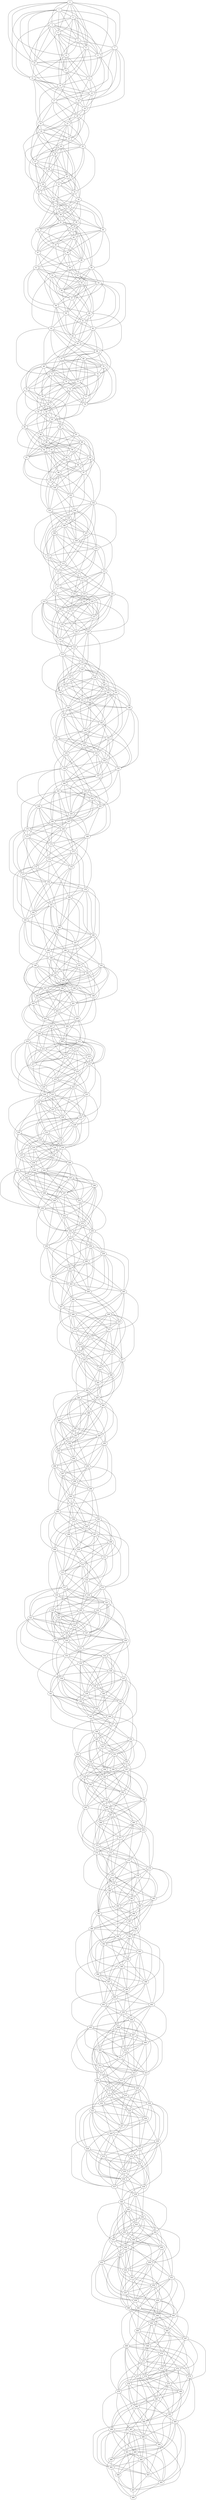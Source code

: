 graph G {
  "0";
  "1";
  "2";
  "3";
  "4";
  "5";
  "6";
  "7";
  "8";
  "9";
  "10";
  "11";
  "12";
  "13";
  "14";
  "15";
  "16";
  "17";
  "18";
  "19";
  "20";
  "21";
  "22";
  "23";
  "24";
  "25";
  "26";
  "27";
  "28";
  "29";
  "30";
  "31";
  "32";
  "33";
  "34";
  "35";
  "36";
  "37";
  "38";
  "39";
  "40";
  "41";
  "42";
  "43";
  "44";
  "45";
  "46";
  "47";
  "48";
  "49";
  "50";
  "51";
  "52";
  "53";
  "54";
  "55";
  "56";
  "57";
  "58";
  "59";
  "60";
  "61";
  "62";
  "63";
  "64";
  "65";
  "66";
  "67";
  "68";
  "69";
  "70";
  "71";
  "72";
  "73";
  "74";
  "75";
  "76";
  "77";
  "78";
  "79";
  "80";
  "81";
  "82";
  "83";
  "84";
  "85";
  "86";
  "87";
  "88";
  "89";
  "90";
  "91";
  "92";
  "93";
  "94";
  "95";
  "96";
  "97";
  "98";
  "99";
  "100";
  "101";
  "102";
  "103";
  "104";
  "105";
  "106";
  "107";
  "108";
  "109";
  "110";
  "111";
  "112";
  "113";
  "114";
  "115";
  "116";
  "117";
  "118";
  "119";
  "120";
  "121";
  "122";
  "123";
  "124";
  "125";
  "126";
  "127";
  "128";
  "129";
  "130";
  "131";
  "132";
  "133";
  "134";
  "135";
  "136";
  "137";
  "138";
  "139";
  "140";
  "141";
  "142";
  "143";
  "144";
  "145";
  "146";
  "147";
  "148";
  "149";
  "150";
  "151";
  "152";
  "153";
  "154";
  "155";
  "156";
  "157";
  "158";
  "159";
  "160";
  "161";
  "162";
  "163";
  "164";
  "165";
  "166";
  "167";
  "168";
  "169";
  "170";
  "171";
  "172";
  "173";
  "174";
  "175";
  "176";
  "177";
  "178";
  "179";
  "180";
  "181";
  "182";
  "183";
  "184";
  "185";
  "186";
  "187";
  "188";
  "189";
  "190";
  "191";
  "192";
  "193";
  "194";
  "195";
  "196";
  "197";
  "198";
  "199";
  "200";
  "201";
  "202";
  "203";
  "204";
  "205";
  "206";
  "207";
  "208";
  "209";
  "210";
  "211";
  "212";
  "213";
  "214";
  "215";
  "216";
  "217";
  "218";
  "219";
  "220";
  "221";
  "222";
  "223";
  "224";
  "225";
  "226";
  "227";
  "228";
  "229";
  "230";
  "231";
  "232";
  "233";
  "234";
  "235";
  "236";
  "237";
  "238";
  "239";
  "240";
  "241";
  "242";
  "243";
  "244";
  "245";
  "246";
  "247";
  "248";
  "249";
  "250";
  "251";
  "252";
  "253";
  "254";
  "255";
  "256";
  "257";
  "258";
  "259";
  "260";
  "261";
  "262";
  "263";
  "264";
  "265";
  "266";
  "267";
  "268";
  "269";
  "270";
  "271";
  "272";
  "273";
  "274";
  "275";
  "276";
  "277";
  "278";
  "279";
  "280";
  "281";
  "282";
  "283";
  "284";
  "285";
  "286";
  "287";
  "288";
  "289";
  "290";
  "291";
  "292";
  "293";
  "294";
  "295";
  "296";
  "297";
  "298";
  "299";
  "300";
  "301";
  "302";
  "303";
  "304";
  "305";
  "306";
  "307";
  "308";
  "309";
  "310";
  "311";
  "312";
  "313";
  "314";
  "315";
  "316";
  "317";
  "318";
  "319";
  "320";
  "321";
  "322";
  "323";
  "324";
  "325";
  "326";
  "327";
  "328";
  "329";
  "330";
  "331";
  "332";
  "333";
  "334";
  "335";
  "336";
  "337";
  "338";
  "339";
  "340";
  "341";
  "342";
  "343";
  "344";
  "345";
  "346";
  "347";
  "348";
  "349";
  "350";
  "351";
  "352";
  "353";
  "354";
  "355";
  "356";
  "357";
  "358";
  "359";
  "360";
  "361";
  "362";
  "363";
  "364";
  "365";
  "366";
  "367";
  "368";
  "369";
  "370";
  "371";
  "372";
  "373";
  "374";
  "375";
  "376";
  "377";
  "378";
  "379";
  "380";
  "381";
  "382";
  "383";
  "384";
  "385";
  "386";
  "387";
  "388";
  "389";
  "390";
  "391";
  "392";
  "393";
  "394";
  "395";
  "396";
  "397";
  "398";
  "399";
  "400";
  "401";
  "402";
  "403";
  "404";
  "405";
  "406";
  "407";
  "408";
  "409";
  "410";
  "411";
  "412";
  "413";
  "414";
  "415";
  "416";
  "417";
  "418";
  "419";
  "420";
  "421";
  "422";
  "423";
  "424";
  "425";
  "426";
  "427";
  "428";
  "429";
  "430";
  "431";
  "432";
  "433";
  "434";
  "435";
  "436";
  "437";
  "438";
  "439";
  "440";
  "441";
  "442";
  "443";
  "444";
  "445";
  "446";
  "447";
  "448";
  "449";
  "450";
  "451";
  "452";
  "453";
  "454";
  "455";
  "456";
  "457";
  "458";
  "459";
  "460";
  "461";
  "462";
  "463";
  "464";
  "465";
  "466";
  "467";
  "468";
  "469";
  "470";
  "471";
  "472";
  "473";
  "474";
  "475";
  "476";
  "477";
  "478";
  "479";
  "480";
  "481";
  "482";
  "483";
  "484";
  "485";
  "486";
  "487";
  "488";
  "489";
  "490";
  "491";
  "492";
  "493";
  "494";
  "495";
  "496";
  "497";
  "498";
  "499";
    "226" -- "232";
    "266" -- "268";
    "258" -- "264";
    "269" -- "273";
    "0" -- "5";
    "259" -- "265";
    "41" -- "42";
    "33" -- "38";
    "44" -- "47";
    "324" -- "330";
    "303" -- "307";
    "22" -- "28";
    "106" -- "107";
    "354" -- "358";
    "325" -- "331";
    "317" -- "327";
    "357" -- "363";
    "336" -- "340";
    "55" -- "61";
    "96" -- "99";
    "88" -- "95";
    "387" -- "391";
    "366" -- "368";
    "70" -- "77";
    "390" -- "396";
    "369" -- "373";
    "442" -- "443";
    "129" -- "132";
    "121" -- "128";
    "100" -- "105";
    "140" -- "141";
    "132" -- "137";
    "420" -- "424";
    "391" -- "397";
    "423" -- "429";
    "402" -- "406";
    "443" -- "444";
    "162" -- "165";
    "133" -- "138";
    "173" -- "174";
    "432" -- "434";
    "424" -- "430";
    "122" -- "128";
    "155" -- "162";
    "195" -- "198";
    "166" -- "171";
    "198" -- "203";
    "446" -- "454";
    "465" -- "467";
    "207" -- "208";
    "272" -- "274";
    "479" -- "487";
    "490" -- "496";
    "221" -- "228";
    "261" -- "264";
    "305" -- "307";
    "243" -- "246";
    "491" -- "497";
    "3" -- "5";
    "294" -- "297";
    "273" -- "274";
    "265" -- "270";
    "338" -- "340";
    "36" -- "38";
    "28" -- "34";
    "287" -- "294";
    "29" -- "35";
    "40" -- "44";
    "331" -- "336";
    "372" -- "374";
    "62" -- "68";
    "54" -- "64";
    "94" -- "100";
    "73" -- "77";
    "321" -- "328";
    "361" -- "364";
    "364" -- "369";
    "405" -- "407";
    "51" -- "58";
    "84" -- "92";
    "103" -- "105";
    "95" -- "101";
    "135" -- "137";
    "106" -- "110";
    "354" -- "361";
    "394" -- "397";
    "179" -- "180";
    "357" -- "366";
    "438" -- "440";
    "430" -- "436";
    "136" -- "138";
    "120" -- "130";
    "139" -- "143";
    "180" -- "181";
    "419" -- "426";
    "460" -- "464";
    "398" -- "403";
    "439" -- "441";
    "442" -- "446";
    "150" -- "158";
    "161" -- "167";
    "172" -- "176";
    "420" -- "427";
    "205" -- "210";
    "452" -- "459";
    "472" -- "474";
    "493" -- "497";
    "423" -- "432";
    "464" -- "470";
    "202" -- "204";
    "194" -- "200";
    "246" -- "247";
    "216" -- "224";
    "235" -- "237";
    "227" -- "233";
    "279" -- "280";
    "486" -- "493";
    "257" -- "261";
    "268" -- "270";
    "301" -- "304";
    "272" -- "277";
    "312" -- "313";
    "31" -- "34";
    "10" -- "11";
    "2" -- "7";
    "261" -- "267";
    "313" -- "314";
    "305" -- "310";
    "32" -- "35";
    "24" -- "31";
    "64" -- "67";
    "43" -- "44";
    "35" -- "40";
    "323" -- "327";
    "302" -- "304";
    "367" -- "370";
    "359" -- "366";
    "338" -- "343";
    "378" -- "379";
    "68" -- "73";
    "109" -- "111";
    "316" -- "324";
    "356" -- "360";
    "368" -- "371";
    "319" -- "329";
    "400" -- "403";
    "379" -- "380";
    "58" -- "65";
    "98" -- "101";
    "90" -- "97";
    "134" -- "140";
    "401" -- "404";
    "393" -- "400";
    "433" -- "436";
    "412" -- "413";
    "404" -- "409";
    "91" -- "98";
    "131" -- "134";
    "123" -- "130";
    "175" -- "177";
    "463" -- "464";
    "434" -- "437";
    "445" -- "446";
    "124" -- "131";
    "156" -- "163";
    "135" -- "140";
    "208" -- "210";
    "459" -- "466";
    "478" -- "479";
    "186" -- "191";
    "157" -- "164";
    "197" -- "200";
    "189" -- "196";
    "168" -- "173";
    "209" -- "211";
    "489" -- "494";
    "492" -- "499";
    "190" -- "197";
    "263" -- "267";
    "242" -- "244";
    "234" -- "240";
    "274" -- "276";
    "252" -- "257";
    "231" -- "234";
    "275" -- "277";
    "482" -- "490";
    "267" -- "273";
    "5" -- "7";
    "38" -- "41";
    "264" -- "267";
    "256" -- "263";
    "297" -- "301";
    "308" -- "310";
    "340" -- "342";
    "27" -- "31";
    "19" -- "27";
    "71" -- "74";
    "63" -- "70";
    "42" -- "47";
    "82" -- "83";
    "330" -- "334";
    "60" -- "64";
    "52" -- "60";
    "31" -- "37";
    "104" -- "107";
    "75" -- "80";
    "115" -- "116";
    "363" -- "367";
    "72" -- "74";
    "105" -- "108";
    "116" -- "117";
    "323" -- "330";
    "108" -- "113";
    "396" -- "400";
    "367" -- "373";
    "126" -- "130";
    "418" -- "424";
    "149" -- "150";
    "356" -- "363";
    "389" -- "397";
    "429" -- "433";
    "400" -- "406";
    "119" -- "127";
    "200" -- "201";
    "171" -- "174";
    "451" -- "457";
    "182" -- "183";
    "422" -- "430";
    "462" -- "466";
    "441" -- "443";
    "433" -- "439";
    "473" -- "475";
    "485" -- "486";
    "196" -- "203";
    "484" -- "490";
    "215" -- "216";
    "463" -- "467";
    "455" -- "463";
    "495" -- "499";
    "466" -- "472";
    "185" -- "193";
    "226" -- "231";
    "237" -- "240";
    "229" -- "236";
    "248" -- "249";
    "488" -- "496";
    "0" -- "4";
    "186" -- "194";
    "11" -- "13";
    "259" -- "264";
    "238" -- "241";
    "230" -- "237";
    "270" -- "273";
    "241" -- "246";
    "281" -- "282";
    "4" -- "10";
    "44" -- "46";
    "303" -- "306";
    "274" -- "279";
    "314" -- "315";
    "1" -- "4";
    "34" -- "38";
    "45" -- "47";
    "325" -- "330";
    "304" -- "307";
    "336" -- "339";
    "67" -- "71";
    "366" -- "367";
    "70" -- "76";
    "358" -- "363";
    "329" -- "336";
    "369" -- "372";
    "348" -- "349";
    "340" -- "345";
    "100" -- "104";
    "399" -- "400";
    "362" -- "369";
    "52" -- "63";
    "133" -- "137";
    "104" -- "110";
    "392" -- "397";
    "395" -- "402";
    "435" -- "438";
    "122" -- "127";
    "447" -- "449";
    "155" -- "161";
    "93" -- "100";
    "166" -- "170";
    "137" -- "143";
    "436" -- "439";
    "428" -- "435";
    "188" -- "194";
    "167" -- "171";
    "159" -- "167";
    "191" -- "199";
    "458" -- "463";
    "498" -- "499";
    "461" -- "468";
    "200" -- "204";
    "192" -- "200";
    "232" -- "236";
    "211" -- "213";
    "243" -- "245";
    "491" -- "496";
    "233" -- "237";
    "225" -- "233";
    "265" -- "269";
    "288" -- "289";
    "7" -- "10";
    "266" -- "270";
    "298" -- "302";
    "277" -- "279";
    "269" -- "275";
    "8" -- "11";
    "0" -- "7";
    "11" -- "16";
    "259" -- "267";
    "299" -- "303";
    "343" -- "346";
    "62" -- "67";
    "73" -- "76";
    "321" -- "327";
    "44" -- "49";
    "332" -- "336";
    "51" -- "57";
    "74" -- "77";
    "66" -- "73";
    "106" -- "109";
    "85" -- "86";
    "354" -- "360";
    "365" -- "369";
    "357" -- "365";
    "409" -- "412";
    "128" -- "133";
    "366" -- "370";
    "398" -- "402";
    "439" -- "440";
    "369" -- "375";
    "442" -- "445";
    "129" -- "134";
    "140" -- "143";
    "172" -- "175";
    "420" -- "426";
    "151" -- "152";
    "399" -- "403";
    "431" -- "435";
    "423" -- "431";
    "402" -- "408";
    "162" -- "167";
    "202" -- "203";
    "173" -- "176";
    "453" -- "459";
    "432" -- "436";
    "424" -- "432";
    "487" -- "488";
    "206" -- "209";
    "198" -- "205";
    "486" -- "492";
    "465" -- "469";
    "250" -- "252";
    "228" -- "233";
    "199" -- "206";
    "2" -- "6";
    "261" -- "266";
    "25" -- "26";
    "305" -- "309";
    "284" -- "286";
    "32" -- "34";
    "35" -- "39";
    "294" -- "299";
    "273" -- "276";
    "265" -- "272";
    "36" -- "40";
    "316" -- "323";
    "335" -- "336";
    "368" -- "370";
    "306" -- "309";
    "319" -- "328";
    "58" -- "64";
    "29" -- "37";
    "80" -- "82";
    "328" -- "333";
    "113" -- "116";
    "360" -- "365";
    "339" -- "342";
    "401" -- "403";
    "372" -- "376";
    "404" -- "408";
    "91" -- "97";
    "102" -- "106";
    "361" -- "366";
    "405" -- "409";
    "416" -- "418";
    "124" -- "130";
    "103" -- "107";
    "95" -- "103";
    "135" -- "139";
    "106" -- "112";
    "394" -- "399";
    "179" -- "182";
    "438" -- "442";
    "430" -- "438";
    "157" -- "163";
    "136" -- "140";
    "168" -- "172";
    "201" -- "206";
    "419" -- "428";
    "460" -- "466";
    "190" -- "196";
    "169" -- "173";
    "161" -- "169";
    "234" -- "239";
    "213" -- "216";
    "205" -- "212";
    "485" -- "495";
    "231" -- "233";
    "475" -- "481";
    "223" -- "229";
    "202" -- "206";
    "482" -- "489";
    "453" -- "462";
    "264" -- "266";
    "9" -- "13";
    "235" -- "239";
    "227" -- "235";
    "279" -- "282";
    "257" -- "263";
    "42" -- "46";
    "21" -- "23";
    "268" -- "272";
    "301" -- "306";
    "341" -- "342";
    "312" -- "315";
    "39" -- "40";
    "2" -- "9";
    "290" -- "296";
    "54" -- "56";
    "334" -- "339";
    "345" -- "348";
    "32" -- "37";
    "72" -- "73";
    "105" -- "107";
    "43" -- "46";
    "35" -- "42";
    "108" -- "112";
    "87" -- "89";
    "375" -- "376";
    "367" -- "372";
    "378" -- "381";
    "97" -- "102";
    "76" -- "79";
    "68" -- "75";
    "109" -- "113";
    "389" -- "396";
    "120" -- "122";
    "368" -- "373";
    "408" -- "409";
    "400" -- "405";
    "371" -- "378";
    "98" -- "103";
    "142" -- "146";
    "422" -- "429";
    "401" -- "406";
    "441" -- "442";
    "393" -- "402";
    "412" -- "415";
    "404" -- "411";
    "123" -- "132";
    "175" -- "179";
    "463" -- "466";
    "455" -- "462";
    "434" -- "439";
    "474" -- "475";
    "466" -- "471";
    "164" -- "169";
    "208" -- "212";
    "467" -- "472";
    "186" -- "193";
    "197" -- "202";
    "238" -- "240";
    "189" -- "198";
    "230" -- "236";
    "209" -- "213";
    "456" -- "462";
    "241" -- "245";
    "489" -- "496";
    "190" -- "199";
    "271" -- "273";
    "274" -- "278";
    "13" -- "14";
    "45" -- "46";
    "231" -- "236";
    "16" -- "19";
    "304" -- "306";
    "275" -- "279";
    "307" -- "311";
    "38" -- "43";
    "285" -- "292";
    "264" -- "269";
    "9" -- "16";
    "337" -- "339";
    "329" -- "335";
    "308" -- "312";
    "340" -- "344";
    "27" -- "33";
    "79" -- "80";
    "71" -- "76";
    "82" -- "85";
    "362" -- "368";
    "341" -- "345";
    "333" -- "341";
    "352" -- "354";
    "60" -- "66";
    "52" -- "62";
    "104" -- "109";
    "75" -- "82";
    "115" -- "118";
    "363" -- "369";
    "374" -- "378";
    "447" -- "448";
    "385" -- "387";
    "93" -- "99";
    "105" -- "110";
    "108" -- "115";
    "436" -- "438";
    "480" -- "481";
    "126" -- "132";
    "167" -- "170";
    "159" -- "166";
    "138" -- "143";
    "178" -- "179";
    "170" -- "175";
    "149" -- "152";
    "437" -- "439";
    "429" -- "435";
    "440" -- "444";
    "148" -- "156";
    "200" -- "203";
    "171" -- "176";
    "462" -- "468";
    "473" -- "477";
    "233" -- "236";
    "212" -- "213";
    "204" -- "209";
    "196" -- "205";
    "236" -- "241";
    "484" -- "492";
    "193" -- "199";
    "245" -- "246";
    "237" -- "242";
    "269" -- "274";
    "248" -- "251";
    "0" -- "6";
    "259" -- "266";
    "278" -- "279";
    "230" -- "239";
    "270" -- "275";
    "310" -- "311";
    "281" -- "284";
    "41" -- "43";
    "12" -- "16";
    "44" -- "48";
    "311" -- "312";
    "303" -- "308";
    "1" -- "6";
    "34" -- "40";
    "66" -- "72";
    "344" -- "345";
    "336" -- "341";
    "96" -- "100";
    "67" -- "73";
    "107" -- "109";
    "70" -- "78";
    "358" -- "365";
    "89" -- "91";
    "140" -- "142";
    "111" -- "115";
    "184" -- "185";
    "391" -- "398";
    "370" -- "375";
    "410" -- "411";
    "402" -- "407";
    "443" -- "445";
    "133" -- "139";
    "144" -- "148";
    "432" -- "435";
    "424" -- "431";
    "403" -- "408";
    "122" -- "129";
    "468" -- "474";
    "447" -- "451";
    "174" -- "176";
    "166" -- "172";
    "137" -- "145";
    "177" -- "181";
    "425" -- "432";
    "465" -- "468";
    "428" -- "437";
    "167" -- "173";
    "207" -- "209";
    "170" -- "178";
    "210" -- "214";
    "477" -- "478";
    "490" -- "497";
    "469" -- "474";
    "221" -- "229";
    "232" -- "238";
    "284" -- "285";
    "491" -- "498";
    "255" -- "258";
    "14" -- "15";
    "233" -- "239";
    "273" -- "275";
    "265" -- "271";
    "244" -- "248";
    "317" -- "318";
    "288" -- "291";
    "15" -- "16";
    "18" -- "21";
    "266" -- "272";
    "277" -- "281";
    "269" -- "277";
    "350" -- "351";
    "29" -- "36";
    "0" -- "9";
    "80" -- "81";
    "328" -- "332";
    "299" -- "305";
    "310" -- "314";
    "351" -- "352";
    "73" -- "78";
    "321" -- "329";
    "361" -- "365";
    "332" -- "338";
    "364" -- "370";
    "405" -- "408";
    "51" -- "59";
    "376" -- "381";
    "84" -- "93";
    "103" -- "106";
    "95" -- "102";
    "74" -- "79";
    "106" -- "111";
    "354" -- "362";
    "373" -- "375";
    "394" -- "398";
    "365" -- "371";
    "417" -- "418";
    "409" -- "414";
    "136" -- "139";
    "107" -- "112";
    "147" -- "148";
    "139" -- "144";
    "180" -- "182";
    "439" -- "442";
    "442" -- "447";
    "129" -- "136";
    "169" -- "172";
    "161" -- "168";
    "140" -- "145";
    "205" -- "211";
    "184" -- "188";
    "431" -- "437";
    "472" -- "475";
    "423" -- "433";
    "464" -- "471";
    "483" -- "484";
    "475" -- "480";
    "162" -- "169";
    "181" -- "182";
    "194" -- "201";
    "173" -- "178";
    "453" -- "461";
    "217" -- "221";
    "468" -- "477";
    "214" -- "215";
    "247" -- "249";
    "279" -- "281";
    "465" -- "471";
    "250" -- "254";
    "21" -- "22";
    "239" -- "244";
    "272" -- "278";
    "312" -- "314";
    "10" -- "12";
    "2" -- "8";
    "32" -- "36";
    "24" -- "32";
    "3" -- "9";
    "43" -- "45";
    "35" -- "41";
    "346" -- "348";
    "338" -- "344";
    "65" -- "69";
    "36" -- "42";
    "109" -- "112";
    "47" -- "51";
    "335" -- "338";
    "368" -- "372";
    "379" -- "381";
    "371" -- "377";
    "98" -- "102";
    "69" -- "75";
    "80" -- "84";
    "113" -- "118";
    "153" -- "154";
    "320" -- "331";
    "393" -- "401";
    "401" -- "405";
    "412" -- "414";
    "404" -- "410";
    "91" -- "99";
    "102" -- "108";
    "434" -- "438";
    "445" -- "447";
    "416" -- "420";
    "124" -- "132";
    "135" -- "141";
    "187" -- "188";
    "179" -- "184";
    "478" -- "480";
    "449" -- "453";
    "157" -- "165";
    "168" -- "174";
    "456" -- "461";
    "180" -- "185";
    "220" -- "221";
    "190" -- "198";
    "161" -- "171";
    "242" -- "245";
    "234" -- "241";
    "213" -- "218";
    "253" -- "254";
    "231" -- "235";
    "16" -- "18";
    "202" -- "208";
    "275" -- "278";
    "246" -- "251";
    "286" -- "287";
    "5" -- "8";
    "17" -- "19";
    "9" -- "15";
    "256" -- "264";
    "235" -- "241";
    "276" -- "279";
    "297" -- "302";
    "308" -- "311";
    "287" -- "288";
    "6" -- "9";
    "42" -- "48";
    "268" -- "274";
    "309" -- "312";
    "341" -- "344";
    "333" -- "340";
    "312" -- "317";
    "39" -- "42";
    "83" -- "85";
    "290" -- "298";
    "75" -- "81";
    "342" -- "345";
    "334" -- "341";
    "374" -- "377";
    "345" -- "350";
    "385" -- "386";
    "105" -- "109";
    "116" -- "118";
    "108" -- "114";
    "367" -- "374";
    "407" -- "410";
    "386" -- "387";
    "65" -- "72";
    "97" -- "104";
    "138" -- "142";
    "117" -- "119";
    "68" -- "77";
    "149" -- "151";
    "389" -- "398";
    "120" -- "124";
    "408" -- "411";
    "440" -- "443";
    "142" -- "148";
    "153" -- "157";
    "441" -- "444";
    "204" -- "208";
    "175" -- "181";
    "466" -- "473";
    "164" -- "171";
    "216" -- "218";
    "208" -- "214";
    "467" -- "474";
    "186" -- "195";
    "197" -- "204";
    "238" -- "242";
    "230" -- "238";
    "241" -- "247";
    "281" -- "283";
    "489" -- "498";
    "12" -- "15";
    "4" -- "11";
    "271" -- "275";
    "274" -- "280";
    "1" -- "5";
    "34" -- "39";
    "13" -- "16";
    "45" -- "48";
    "16" -- "21";
    "56" -- "57";
    "307" -- "313";
    "67" -- "72";
    "78" -- "81";
    "57" -- "58";
    "49" -- "54";
    "89" -- "90";
    "329" -- "337";
    "308" -- "314";
    "340" -- "346";
    "79" -- "82";
    "71" -- "78";
    "82" -- "87";
    "370" -- "374";
    "341" -- "347";
    "381" -- "383";
    "414" -- "417";
    "112" -- "115";
    "104" -- "111";
    "144" -- "147";
    "374" -- "380";
    "447" -- "450";
    "426" -- "427";
    "174" -- "175";
    "137" -- "144";
    "425" -- "431";
    "156" -- "157";
    "436" -- "440";
    "415" -- "417";
    "428" -- "436";
    "407" -- "413";
    "480" -- "483";
    "138" -- "145";
    "170" -- "177";
    "429" -- "437";
    "469" -- "473";
    "461" -- "469";
    "440" -- "446";
    "492" -- "493";
    "192" -- "201";
    "171" -- "178";
    "222" -- "223";
    "470" -- "474";
    "481" -- "483";
    "233" -- "238";
    "225" -- "234";
    "244" -- "247";
    "215" -- "220";
    "288" -- "290";
    "193" -- "201";
    "18" -- "20";
    "266" -- "271";
    "237" -- "244";
    "277" -- "280";
    "269" -- "276";
    "8" -- "12";
    "0" -- "8";
    "11" -- "17";
    "299" -- "304";
    "278" -- "281";
    "63" -- "64";
    "270" -- "277";
    "310" -- "313";
    "343" -- "347";
    "322" -- "324";
    "41" -- "45";
    "44" -- "50";
    "332" -- "337";
    "311" -- "314";
    "303" -- "310";
    "314" -- "319";
    "355" -- "357";
    "74" -- "78";
    "66" -- "74";
    "45" -- "51";
    "344" -- "347";
    "336" -- "343";
    "388" -- "390";
    "366" -- "371";
    "406" -- "407";
    "130" -- "131";
    "377" -- "380";
    "369" -- "376";
    "421" -- "423";
    "129" -- "135";
    "140" -- "144";
    "111" -- "117";
    "151" -- "153";
    "399" -- "404";
    "184" -- "187";
    "443" -- "447";
    "162" -- "168";
    "141" -- "145";
    "173" -- "177";
    "152" -- "154";
    "432" -- "437";
    "476" -- "480";
    "468" -- "476";
    "487" -- "489";
    "174" -- "178";
    "185" -- "187";
    "177" -- "183";
    "480" -- "486";
    "207" -- "211";
    "199" -- "207";
    "239" -- "243";
    "218" -- "220";
    "280" -- "281";
    "262" -- "263";
    "469" -- "476";
    "243" -- "249";
    "284" -- "287";
    "14" -- "17";
    "273" -- "277";
    "15" -- "18";
    "47" -- "50";
    "18" -- "23";
    "59" -- "61";
    "306" -- "310";
    "347" -- "348";
    "350" -- "353";
    "77" -- "78";
    "29" -- "38";
    "69" -- "74";
    "48" -- "51";
    "40" -- "47";
    "80" -- "83";
    "328" -- "334";
    "320" -- "330";
    "339" -- "343";
    "380" -- "381";
    "372" -- "377";
    "351" -- "354";
    "343" -- "350";
    "110" -- "111";
    "102" -- "107";
    "321" -- "331";
    "125" -- "127";
    "332" -- "340";
    "405" -- "410";
    "384" -- "387";
    "376" -- "383";
    "103" -- "108";
    "143" -- "144";
    "114" -- "117";
    "373" -- "377";
    "158" -- "160";
    "365" -- "373";
    "417" -- "420";
    "409" -- "416";
    "147" -- "150";
    "139" -- "146";
    "180" -- "184";
    "406" -- "410";
    "427" -- "433";
    "191" -- "193";
    "439" -- "444";
    "471" -- "476";
    "450" -- "453";
    "442" -- "449";
    "461" -- "462";
    "161" -- "170";
    "213" -- "217";
    "184" -- "190";
    "224" -- "226";
    "475" -- "482";
    "494" -- "495";
    "202" -- "207";
    "173" -- "180";
    "246" -- "250";
    "453" -- "463";
    "217" -- "223";
    "235" -- "240";
    "276" -- "278";
    "227" -- "236";
    "206" -- "213";
    "247" -- "251";
    "279" -- "283";
    "258" -- "260";
    "250" -- "256";
    "21" -- "24";
    "268" -- "273";
    "280" -- "284";
    "312" -- "316";
    "291" -- "293";
    "10" -- "14";
    "2" -- "10";
    "290" -- "297";
    "54" -- "57";
    "342" -- "344";
    "313" -- "317";
    "345" -- "349";
    "324" -- "326";
    "3" -- "11";
    "43" -- "47";
    "302" -- "307";
    "375" -- "377";
    "378" -- "382";
    "357" -- "359";
    "65" -- "71";
    "117" -- "118";
    "68" -- "76";
    "335" -- "340";
    "368" -- "374";
    "408" -- "410";
    "379" -- "383";
    "390" -- "392";
    "69" -- "77";
    "142" -- "147";
    "121" -- "124";
    "113" -- "120";
    "412" -- "416";
    "110" -- "114";
    "102" -- "110";
    "183" -- "184";
    "154" -- "157";
    "146" -- "153";
    "165" -- "166";
    "405" -- "413";
    "445" -- "449";
    "164" -- "170";
    "135" -- "143";
    "176" -- "181";
    "179" -- "186";
    "467" -- "473";
    "198" -- "199";
    "478" -- "482";
    "197" -- "203";
    "168" -- "176";
    "209" -- "214";
    "249" -- "250";
    "489" -- "497";
    "471" -- "479";
    "190" -- "200";
    "242" -- "247";
    "282" -- "283";
    "253" -- "256";
    "13" -- "15";
    "231" -- "237";
    "16" -- "20";
    "275" -- "280";
    "286" -- "289";
    "46" -- "48";
    "38" -- "44";
    "17" -- "21";
    "264" -- "270";
    "49" -- "53";
    "28" -- "30";
    "276" -- "281";
    "308" -- "313";
    "6" -- "11";
    "79" -- "81";
    "50" -- "54";
    "82" -- "86";
    "61" -- "63";
    "268" -- "276";
    "341" -- "346";
    "333" -- "342";
    "39" -- "44";
    "112" -- "114";
    "83" -- "87";
    "75" -- "83";
    "115" -- "119";
    "94" -- "96";
    "342" -- "347";
    "363" -- "370";
    "334" -- "343";
    "374" -- "379";
    "385" -- "388";
    "72" -- "77";
    "397" -- "399";
    "105" -- "111";
    "116" -- "120";
    "323" -- "333";
    "127" -- "129";
    "407" -- "412";
    "386" -- "389";
    "378" -- "385";
    "68" -- "79";
    "149" -- "153";
    "437" -- "440";
    "429" -- "436";
    "160" -- "162";
    "440" -- "445";
    "419" -- "422";
    "171" -- "177";
    "142" -- "150";
    "182" -- "186";
    "470" -- "473";
    "441" -- "446";
    "481" -- "482";
    "473" -- "478";
    "212" -- "214";
    "183" -- "187";
    "175" -- "183";
    "482" -- "483";
    "474" -- "479";
    "193" -- "200";
    "245" -- "247";
    "237" -- "243";
    "208" -- "216";
    "248" -- "252";
    "278" -- "280";
    "281" -- "285";
    "20" -- "21";
    "12" -- "17";
    "303" -- "309";
    "282" -- "286";
    "314" -- "318";
    "355" -- "356";
    "1" -- "7";
    "326" -- "329";
    "34" -- "41";
    "13" -- "18";
    "53" -- "54";
    "45" -- "50";
    "56" -- "59";
    "304" -- "310";
    "344" -- "346";
    "315" -- "319";
    "307" -- "315";
    "359" -- "362";
    "67" -- "74";
    "5" -- "13";
    "46" -- "51";
    "78" -- "83";
    "49" -- "56";
    "89" -- "92";
    "337" -- "343";
    "377" -- "379";
    "348" -- "352";
    "421" -- "422";
    "79" -- "84";
    "71" -- "80";
    "111" -- "116";
    "370" -- "376";
    "134" -- "136";
    "381" -- "385";
    "414" -- "419";
    "454" -- "455";
    "133" -- "140";
    "112" -- "117";
    "152" -- "153";
    "144" -- "149";
    "123" -- "126";
    "411" -- "413";
    "403" -- "409";
    "455" -- "456";
    "447" -- "452";
    "174" -- "177";
    "177" -- "182";
    "444" -- "446";
    "407" -- "415";
    "480" -- "485";
    "167" -- "174";
    "207" -- "210";
    "178" -- "183";
    "218" -- "219";
    "170" -- "179";
    "210" -- "215";
    "251" -- "253";
    "477" -- "479";
    "219" -- "220";
    "211" -- "216";
    "243" -- "248";
    "222" -- "225";
    "470" -- "476";
    "255" -- "259";
    "473" -- "481";
    "252" -- "253";
    "288" -- "292";
    "15" -- "17";
    "18" -- "22";
    "285" -- "286";
    "277" -- "282";
    "318" -- "320";
    "8" -- "14";
    "48" -- "50";
    "0" -- "10";
    "40" -- "46";
    "19" -- "23";
    "92" -- "93";
    "30" -- "32";
    "351" -- "353";
    "343" -- "349";
    "322" -- "326";
    "41" -- "47";
    "81" -- "83";
    "73" -- "79";
    "321" -- "330";
    "52" -- "56";
    "332" -- "339";
    "311" -- "316";
    "384" -- "386";
    "376" -- "382";
    "74" -- "80";
    "114" -- "116";
    "158" -- "159";
    "365" -- "372";
    "417" -- "419";
    "409" -- "415";
    "388" -- "392";
    "107" -- "113";
    "118" -- "122";
    "439" -- "443";
    "377" -- "382";
    "442" -- "448";
    "421" -- "425";
    "148" -- "150";
    "140" -- "146";
    "151" -- "155";
    "184" -- "189";
    "431" -- "438";
    "410" -- "415";
    "472" -- "476";
    "443" -- "449";
    "483" -- "485";
    "141" -- "147";
    "181" -- "183";
    "173" -- "179";
    "144" -- "152";
    "487" -- "491";
    "174" -- "180";
    "206" -- "212";
    "226" -- "227";
    "258" -- "259";
    "465" -- "472";
    "250" -- "255";
    "229" -- "232";
    "207" -- "213";
    "280" -- "283";
    "218" -- "222";
    "259" -- "260";
    "210" -- "218";
    "291" -- "292";
    "240" -- "246";
    "313" -- "316";
    "243" -- "251";
    "324" -- "325";
    "295" -- "298";
    "3" -- "10";
    "22" -- "23";
    "14" -- "19";
    "302" -- "306";
    "325" -- "326";
    "36" -- "43";
    "55" -- "56";
    "7" -- "16";
    "47" -- "52";
    "88" -- "90";
    "335" -- "339";
    "59" -- "63";
    "306" -- "312";
    "347" -- "350";
    "379" -- "382";
    "350" -- "355";
    "69" -- "76";
    "48" -- "53";
    "40" -- "49";
    "80" -- "85";
    "121" -- "123";
    "113" -- "119";
    "320" -- "332";
    "339" -- "345";
    "380" -- "383";
    "391" -- "392";
    "383" -- "388";
    "110" -- "113";
    "102" -- "109";
    "81" -- "86";
    "154" -- "156";
    "413" -- "416";
    "405" -- "412";
    "424" -- "425";
    "376" -- "385";
    "416" -- "421";
    "143" -- "146";
    "135" -- "142";
    "176" -- "180";
    "114" -- "119";
    "179" -- "185";
    "446" -- "449";
    "457" -- "458";
    "449" -- "454";
    "168" -- "175";
    "147" -- "152";
    "188" -- "190";
    "180" -- "186";
    "191" -- "195";
    "479" -- "482";
    "471" -- "478";
    "450" -- "455";
    "490" -- "491";
    "169" -- "176";
    "213" -- "219";
    "253" -- "255";
    "224" -- "228";
    "472" -- "479";
    "475" -- "484";
    "254" -- "256";
    "246" -- "252";
    "286" -- "288";
    "17" -- "20";
    "28" -- "29";
    "235" -- "242";
    "276" -- "280";
    "247" -- "253";
    "287" -- "289";
    "50" -- "53";
    "21" -- "26";
    "61" -- "62";
    "268" -- "275";
    "309" -- "313";
    "312" -- "318";
    "39" -- "43";
    "83" -- "86";
    "290" -- "299";
    "342" -- "346";
    "334" -- "342";
    "353" -- "355";
    "43" -- "49";
    "84" -- "87";
    "116" -- "119";
    "95" -- "96";
    "302" -- "309";
    "87" -- "92";
    "127" -- "128";
    "375" -- "379";
    "346" -- "352";
    "386" -- "388";
    "378" -- "384";
    "430" -- "431";
    "76" -- "82";
    "68" -- "78";
    "335" -- "342";
    "160" -- "161";
    "387" -- "389";
    "390" -- "394";
    "69" -- "79";
    "161" -- "162";
    "113" -- "122";
    "441" -- "445";
    "412" -- "418";
    "452" -- "454";
    "485" -- "488";
    "423" -- "427";
    "464" -- "465";
    "175" -- "182";
    "154" -- "159";
    "194" -- "195";
    "146" -- "155";
    "445" -- "451";
    "498" -- "497";
    "164" -- "172";
    "208" -- "215";
    "187" -- "192";
    "227" -- "228";
    "467" -- "475";
    "486" -- "488";
    "478" -- "484";
    "197" -- "205";
    "238" -- "243";
    "209" -- "216";
    "241" -- "248";
    "260" -- "261";
    "23" -- "25";
    "271" -- "276";
    "242" -- "249";
    "282" -- "285";
    "261" -- "262";
    "274" -- "281";
    "253" -- "258";
    "293" -- "294";
    "326" -- "328";
    "24" -- "26";
    "304" -- "309";
    "283" -- "286";
    "315" -- "318";
    "294" -- "295";
    "307" -- "314";
    "286" -- "291";
    "359" -- "361";
    "46" -- "50";
    "17" -- "23";
    "57" -- "59";
    "49" -- "55";
    "316" -- "319";
    "308" -- "315";
    "348" -- "351";
    "327" -- "328";
    "319" -- "324";
    "6" -- "13";
    "71" -- "79";
    "50" -- "56";
    "82" -- "88";
    "349" -- "352";
    "134" -- "135";
    "341" -- "348";
    "360" -- "361";
    "381" -- "384";
    "112" -- "116";
    "91" -- "93";
    "104" -- "112";
    "123" -- "125";
    "411" -- "412";
    "115" -- "121";
    "382" -- "385";
    "145" -- "149";
    "124" -- "126";
    "375" -- "382";
    "407" -- "414";
    "178" -- "182";
    "149" -- "155";
    "189" -- "191";
    "408" -- "415";
    "448" -- "451";
    "440" -- "447";
    "494" -- "492";
    "211" -- "215";
    "182" -- "188";
    "222" -- "224";
    "470" -- "475";
    "441" -- "448";
    "473" -- "480";
    "493" -- "495";
    "485" -- "491";
    "212" -- "216";
    "223" -- "225";
    "267" -- "268";
    "474" -- "481";
    "193" -- "202";
    "245" -- "249";
    "248" -- "254";
    "300" -- "301";
    "8" -- "13";
    "19" -- "22";
    "11" -- "18";
    "30" -- "31";
    "278" -- "282";
    "322" -- "325";
    "20" -- "23";
    "12" -- "19";
    "52" -- "55";
    "31" -- "32";
    "23" -- "28";
    "271" -- "279";
    "303" -- "311";
    "282" -- "288";
    "314" -- "320";
    "355" -- "358";
    "326" -- "331";
    "53" -- "56";
    "85" -- "88";
    "64" -- "65";
    "315" -- "321";
    "388" -- "391";
    "359" -- "364";
    "86" -- "89";
    "366" -- "372";
    "89" -- "94";
    "130" -- "132";
    "337" -- "345";
    "418" -- "419";
    "348" -- "354";
    "389" -- "392";
    "400" -- "401";
    "148" -- "149";
    "119" -- "122";
    "399" -- "405";
    "163" -- "165";
    "451" -- "452";
    "443" -- "448";
    "381" -- "387";
    "422" -- "425";
    "414" -- "421";
    "454" -- "457";
    "433" -- "434";
    "141" -- "146";
    "144" -- "151";
    "432" -- "438";
    "411" -- "415";
    "403" -- "411";
    "455" -- "458";
    "487" -- "490";
    "145" -- "152";
    "185" -- "188";
    "444" -- "448";
    "229" -- "231";
    "207" -- "212";
    "178" -- "185";
    "218" -- "221";
    "210" -- "217";
    "251" -- "255";
    "189" -- "194";
    "477" -- "481";
    "469" -- "477";
    "240" -- "245";
    "219" -- "222";
    "4" -- "5";
    "211" -- "218";
    "243" -- "250";
    "284" -- "288";
    "222" -- "227";
    "263" -- "265";
    "255" -- "261";
    "295" -- "297";
    "252" -- "255";
    "37" -- "38";
    "244" -- "251";
    "317" -- "321";
    "296" -- "298";
    "7" -- "15";
    "26" -- "28";
    "59" -- "62";
    "306" -- "311";
    "347" -- "349";
    "70" -- "71";
    "318" -- "322";
    "350" -- "354";
    "40" -- "48";
    "19" -- "25";
    "339" -- "344";
    "63" -- "68";
    "351" -- "355";
    "41" -- "49";
    "81" -- "85";
    "52" -- "58";
    "125" -- "128";
    "376" -- "384";
    "114" -- "118";
    "85" -- "91";
    "373" -- "378";
    "137" -- "138";
    "417" -- "421";
    "409" -- "417";
    "136" -- "142";
    "107" -- "115";
    "147" -- "151";
    "188" -- "189";
    "139" -- "147";
    "118" -- "124";
    "159" -- "162";
    "406" -- "411";
    "191" -- "194";
    "170" -- "171";
    "418" -- "422";
    "450" -- "454";
    "421" -- "427";
    "169" -- "175";
    "461" -- "463";
    "151" -- "157";
    "192" -- "195";
    "224" -- "227";
    "472" -- "478";
    "203" -- "204";
    "410" -- "417";
    "451" -- "455";
    "475" -- "483";
    "454" -- "460";
    "181" -- "185";
    "217" -- "224";
    "484" -- "488";
    "476" -- "484";
    "214" -- "218";
    "247" -- "252";
    "269" -- "270";
    "21" -- "25";
    "0" -- "2";
    "280" -- "285";
    "210" -- "220";
    "291" -- "294";
    "33" -- "35";
    "240" -- "248";
    "321" -- "322";
    "25" -- "31";
    "313" -- "318";
    "284" -- "291";
    "324" -- "327";
    "51" -- "52";
    "3" -- "12";
    "43" -- "48";
    "22" -- "25";
    "302" -- "308";
    "346" -- "351";
    "317" -- "324";
    "357" -- "360";
    "76" -- "81";
    "55" -- "58";
    "88" -- "92";
    "335" -- "341";
    "99" -- "101";
    "387" -- "388";
    "379" -- "384";
    "358" -- "361";
    "350" -- "357";
    "390" -- "393";
    "77" -- "82";
    "121" -- "125";
    "113" -- "121";
    "380" -- "385";
    "420" -- "421";
    "391" -- "394";
    "383" -- "390";
    "423" -- "426";
    "110" -- "115";
    "154" -- "158";
    "146" -- "154";
    "125" -- "131";
    "165" -- "167";
    "413" -- "418";
    "424" -- "427";
    "416" -- "423";
    "435" -- "436";
    "143" -- "148";
    "468" -- "470";
    "176" -- "182";
    "155" -- "159";
    "187" -- "191";
    "179" -- "187";
    "158" -- "164";
    "457" -- "460";
    "449" -- "456";
    "136" -- "145";
    "209" -- "215";
    "220" -- "224";
    "490" -- "493";
    "242" -- "248";
    "221" -- "225";
    "253" -- "257";
    "232" -- "234";
    "224" -- "230";
    "283" -- "285";
    "254" -- "258";
    "246" -- "254";
    "17" -- "22";
    "276" -- "282";
    "287" -- "291";
    "319" -- "323";
    "298" -- "300";
    "6" -- "12";
    "58" -- "59";
    "50" -- "55";
    "61" -- "64";
    "309" -- "315";
    "349" -- "351";
    "320" -- "324";
    "352" -- "356";
    "393" -- "394";
    "331" -- "333";
    "39" -- "45";
    "83" -- "88";
    "62" -- "65";
    "54" -- "61";
    "382" -- "384";
    "334" -- "344";
    "353" -- "357";
    "385" -- "389";
    "364" -- "366";
    "72" -- "78";
    "397" -- "400";
    "84" -- "89";
    "124" -- "125";
    "323" -- "334";
    "87" -- "94";
    "127" -- "130";
    "375" -- "381";
    "430" -- "433";
    "76" -- "84";
    "117" -- "122";
    "128" -- "131";
    "120" -- "127";
    "160" -- "163";
    "408" -- "414";
    "150" -- "155";
    "153" -- "160";
    "441" -- "447";
    "172" -- "173";
    "494" -- "493";
    "464" -- "467";
    "212" -- "215";
    "183" -- "188";
    "482" -- "484";
    "474" -- "480";
    "445" -- "453";
    "208" -- "217";
    "257" -- "258";
    "249" -- "254";
    "289" -- "290";
    "260" -- "263";
    "20" -- "22";
    "12" -- "18";
    "271" -- "278";
    "2" -- "4";
    "242" -- "251";
    "282" -- "287";
    "293" -- "296";
    "1" -- "8";
    "326" -- "330";
    "53" -- "55";
    "24" -- "28";
    "56" -- "60";
    "304" -- "311";
    "283" -- "288";
    "315" -- "320";
    "286" -- "293";
    "5" -- "14";
    "46" -- "52";
    "86" -- "88";
    "57" -- "61";
    "49" -- "57";
    "337" -- "344";
    "68" -- "70";
    "316" -- "321";
    "348" -- "353";
    "319" -- "326";
    "90" -- "94";
    "101" -- "103";
    "349" -- "354";
    "134" -- "137";
    "381" -- "386";
    "360" -- "363";
    "414" -- "420";
    "352" -- "359";
    "411" -- "414";
    "403" -- "410";
    "382" -- "387";
    "426" -- "430";
    "145" -- "151";
    "415" -- "420";
    "488" -- "490";
    "459" -- "463";
    "178" -- "184";
    "189" -- "193";
    "456" -- "457";
    "160" -- "166";
    "201" -- "204";
    "448" -- "453";
    "496" -- "492";
    "219" -- "221";
    "211" -- "217";
    "190" -- "194";
    "222" -- "226";
    "263" -- "264";
    "470" -- "477";
    "255" -- "260";
    "234" -- "237";
    "481" -- "486";
    "485" -- "493";
    "252" -- "254";
    "244" -- "250";
    "223" -- "227";
    "215" -- "223";
    "296" -- "297";
    "288" -- "293";
    "26" -- "27";
    "245" -- "251";
    "277" -- "283";
    "318" -- "321";
    "256" -- "260";
    "297" -- "298";
    "300" -- "303";
    "8" -- "15";
    "27" -- "28";
    "19" -- "24";
    "30" -- "33";
    "278" -- "284";
    "63" -- "67";
    "289" -- "293";
    "330" -- "331";
    "322" -- "327";
    "362" -- "363";
    "41" -- "48";
    "20" -- "25";
    "60" -- "61";
    "23" -- "30";
    "75" -- "77";
    "355" -- "360";
    "395" -- "396";
    "1" -- "11";
    "74" -- "81";
    "396" -- "397";
    "388" -- "393";
    "107" -- "114";
    "86" -- "91";
    "97" -- "100";
    "89" -- "96";
    "337" -- "347";
    "418" -- "421";
    "429" -- "430";
    "421" -- "426";
    "119" -- "124";
    "151" -- "156";
    "192" -- "194";
    "163" -- "167";
    "410" -- "416";
    "451" -- "454";
    "443" -- "450";
    "422" -- "427";
    "454" -- "459";
    "141" -- "148";
    "152" -- "157";
    "196" -- "200";
    "476" -- "483";
    "455" -- "460";
    "487" -- "492";
    "214" -- "217";
    "226" -- "228";
    "444" -- "450";
    "496" -- "497";
    "488" -- "493";
    "0" -- "1";
    "207" -- "214";
    "218" -- "223";
    "210" -- "219";
    "251" -- "257";
    "477" -- "483";
    "262" -- "266";
    "469" -- "479";
    "240" -- "247";
    "25" -- "30";
    "211" -- "220";
    "292" -- "294";
    "284" -- "290";
    "295" -- "299";
    "14" -- "20";
    "66" -- "67";
    "37" -- "40";
    "325" -- "327";
    "317" -- "323";
    "296" -- "300";
    "55" -- "57";
    "7" -- "17";
    "47" -- "53";
    "26" -- "30";
    "59" -- "64";
    "99" -- "100";
    "285" -- "290";
    "306" -- "313";
    "347" -- "351";
    "358" -- "360";
    "350" -- "356";
    "329" -- "333";
    "100" -- "101";
    "92" -- "97";
    "132" -- "133";
    "391" -- "393";
    "383" -- "389";
    "81" -- "87";
    "133" -- "134";
    "125" -- "130";
    "413" -- "417";
    "392" -- "394";
    "384" -- "390";
    "424" -- "426";
    "416" -- "422";
    "395" -- "399";
    "114" -- "120";
    "155" -- "158";
    "373" -- "380";
    "158" -- "163";
    "446" -- "450";
    "425" -- "427";
    "457" -- "459";
    "428" -- "432";
    "136" -- "144";
    "147" -- "153";
    "180" -- "187";
    "118" -- "126";
    "159" -- "164";
    "406" -- "413";
    "191" -- "196";
    "458" -- "460";
    "450" -- "456";
    "461" -- "465";
    "169" -- "177";
    "148" -- "154";
    "213" -- "220";
    "192" -- "197";
    "224" -- "229";
    "472" -- "480";
    "203" -- "206";
    "483" -- "489";
    "494" -- "498";
    "181" -- "187";
    "254" -- "257";
    "233" -- "234";
    "246" -- "253";
    "225" -- "230";
    "236" -- "239";
    "487" -- "495";
    "214" -- "220";
    "266" -- "267";
    "258" -- "263";
    "298" -- "299";
    "269" -- "272";
    "21" -- "27";
    "299" -- "300";
    "291" -- "296";
    "62" -- "64";
    "54" -- "60";
    "33" -- "37";
    "25" -- "33";
    "353" -- "356";
    "364" -- "365";
    "51" -- "54";
    "3" -- "14";
    "84" -- "88";
    "22" -- "27";
    "95" -- "97";
    "302" -- "310";
    "87" -- "93";
    "66" -- "70";
    "346" -- "353";
    "317" -- "326";
    "357" -- "362";
    "117" -- "121";
    "55" -- "60";
    "96" -- "98";
    "88" -- "94";
    "128" -- "130";
    "120" -- "126";
    "99" -- "103";
    "387" -- "390";
    "398" -- "399";
    "390" -- "395";
    "69" -- "80";
    "150" -- "154";
    "129" -- "131";
    "121" -- "127";
    "153" -- "159";
    "132" -- "136";
    "380" -- "387";
    "205" -- "206";
    "431" -- "432";
    "383" -- "392";
    "423" -- "428";
    "464" -- "466";
    "154" -- "160";
    "146" -- "156";
    "413" -- "420";
    "453" -- "456";
    "445" -- "452";
    "497" -- "499";
    "176" -- "184";
    "195" -- "197";
    "198" -- "202";
    "486" -- "489";
    "478" -- "485";
    "209" -- "217";
    "228" -- "230";
    "220" -- "226";
    "260" -- "262";
    "272" -- "273";
    "479" -- "486";
    "490" -- "495";
    "2" -- "3";
    "242" -- "250";
    "221" -- "227";
    "261" -- "263";
    "305" -- "306";
    "24" -- "27";
    "3" -- "4";
    "35" -- "36";
    "283" -- "287";
    "294" -- "296";
    "286" -- "292";
    "338" -- "339";
    "28" -- "33";
    "316" -- "320";
    "287" -- "293";
    "327" -- "329";
    "319" -- "325";
    "6" -- "14";
    "371" -- "372";
    "50" -- "57";
    "90" -- "93";
    "101" -- "102";
    "309" -- "317";
    "349" -- "353";
    "320" -- "326";
    "352" -- "358";
    "331" -- "335";
    "372" -- "373";
    "404" -- "405";
    "91" -- "94";
    "102" -- "103";
    "94" -- "99";
    "382" -- "386";
    "353" -- "359";
    "426" -- "429";
    "364" -- "368";
    "397" -- "402";
    "84" -- "91";
    "124" -- "127";
    "87" -- "96";
    "375" -- "383";
    "394" -- "396";
    "415" -- "419";
    "386" -- "392";
    "459" -- "462";
    "438" -- "439";
    "430" -- "435";
    "138" -- "147";
    "157" -- "160";
    "120" -- "129";
    "160" -- "165";
    "201" -- "203";
    "427" -- "429";
    "448" -- "452";
    "460" -- "463";
    "471" -- "472";
    "150" -- "157";
    "161" -- "166";
    "205" -- "209";
    "452" -- "458";
    "212" -- "217";
    "183" -- "190";
    "223" -- "226";
    "215" -- "222";
    "194" -- "199";
    "482" -- "486";
    "245" -- "250";
    "9" -- "10";
    "248" -- "255";
    "227" -- "232";
    "300" -- "302";
    "257" -- "260";
    "249" -- "256";
    "289" -- "292";
    "260" -- "265";
    "301" -- "303";
    "333" -- "335";
    "20" -- "24";
    "31" -- "33";
    "23" -- "29";
    "290" -- "293";
    "293" -- "298";
    "1" -- "10";
    "53" -- "57";
    "24" -- "30";
    "64" -- "66";
    "108" -- "109";
    "315" -- "322";
    "359" -- "365";
    "86" -- "90";
    "65" -- "67";
    "89" -- "95";
    "130" -- "133";
    "68" -- "72";
    "109" -- "110";
    "337" -- "346";
    "348" -- "355";
    "356" -- "359";
    "400" -- "402";
    "119" -- "123";
    "98" -- "100";
    "90" -- "96";
    "163" -- "166";
    "101" -- "105";
    "142" -- "143";
    "349" -- "356";
    "134" -- "139";
    "352" -- "361";
    "393" -- "399";
    "433" -- "435";
    "152" -- "156";
    "131" -- "133";
    "123" -- "129";
    "466" -- "468";
    "145" -- "153";
    "164" -- "166";
    "156" -- "162";
    "444" -- "449";
    "467" -- "469";
    "459" -- "465";
    "197" -- "199";
    "230" -- "233";
    "477" -- "482";
    "456" -- "459";
    "469" -- "478";
    "448" -- "455";
    "492" -- "498";
    "219" -- "223";
    "4" -- "6";
    "211" -- "219";
    "222" -- "228";
    "263" -- "266";
    "274" -- "275";
    "481" -- "488";
    "252" -- "256";
    "37" -- "39";
    "244" -- "252";
    "296" -- "299";
    "267" -- "272";
    "15" -- "20";
    "307" -- "308";
    "26" -- "29";
    "5" -- "6";
    "245" -- "253";
    "285" -- "289";
    "70" -- "72";
    "318" -- "323";
    "256" -- "262";
    "297" -- "300";
    "329" -- "332";
    "300" -- "305";
    "19" -- "26";
    "30" -- "35";
    "71" -- "73";
    "63" -- "69";
    "351" -- "356";
    "289" -- "295";
    "330" -- "333";
    "322" -- "329";
    "333" -- "338";
    "104" -- "106";
    "392" -- "393";
    "384" -- "389";
    "363" -- "366";
    "355" -- "362";
    "395" -- "398";
    "374" -- "375";
    "85" -- "92";
    "373" -- "379";
    "137" -- "139";
    "425" -- "426";
    "417" -- "422";
    "396" -- "399";
    "407" -- "408";
    "86" -- "93";
    "126" -- "129";
    "118" -- "125";
    "159" -- "163";
    "406" -- "412";
    "170" -- "172";
    "377" -- "385";
    "418" -- "423";
    "440" -- "441";
    "151" -- "158";
    "203" -- "205";
    "451" -- "456";
    "141" -- "150";
    "181" -- "186";
    "225" -- "229";
    "204" -- "206";
    "196" -- "202";
    "236" -- "238";
    "476" -- "485";
    "487" -- "494";
    "214" -- "219";
    "185" -- "192";
    "226" -- "230";
    "258" -- "262";
    "237" -- "239";
    "229" -- "235";
    "269" -- "271";
    "0" -- "3";
    "210" -- "221";
    "291" -- "295";
    "270" -- "272";
    "262" -- "268";
    "33" -- "36";
    "240" -- "249";
    "25" -- "32";
    "4" -- "9";
    "44" -- "45";
    "292" -- "296";
    "284" -- "292";
    "324" -- "328";
    "303" -- "305";
    "295" -- "301";
    "3" -- "13";
    "22" -- "26";
    "34" -- "37";
    "66" -- "69";
    "37" -- "42";
    "317" -- "325";
    "336" -- "338";
    "55" -- "59";
    "96" -- "97";
    "88" -- "93";
    "67" -- "70";
    "70" -- "75";
    "358" -- "362";
    "350" -- "358";
    "369" -- "371";
    "77" -- "83";
    "121" -- "126";
    "100" -- "103";
    "92" -- "99";
    "380" -- "386";
    "111" -- "112";
    "391" -- "395";
    "383" -- "391";
    "402" -- "404";
    "110" -- "116";
    "162" -- "163";
    "165" -- "168";
    "413" -- "419";
    "392" -- "396";
    "416" -- "424";
    "395" -- "401";
    "143" -- "149";
    "435" -- "437";
    "122" -- "126";
    "468" -- "471";
    "155" -- "160";
    "195" -- "196";
    "166" -- "169";
    "158" -- "165";
    "446" -- "452";
    "177" -- "178";
    "457" -- "461";
    "449" -- "457";
    "428" -- "434";
    "136" -- "146";
    "188" -- "193";
    "228" -- "229";
    "406" -- "415";
    "191" -- "198";
    "450" -- "458";
    "461" -- "467";
    "221" -- "226";
    "192" -- "199";
    "232" -- "235";
    "224" -- "231";
    "243" -- "244";
    "491" -- "495";
    "254" -- "259";
    "225" -- "232";
    "265" -- "268";
    "28" -- "32";
    "7" -- "9";
    "287" -- "292";
    "258" -- "265";
    "298" -- "301";
    "58" -- "60";
    "29" -- "33";
    "61" -- "65";
    "309" -- "316";
    "320" -- "325";
    "331" -- "334";
    "62" -- "66";
    "54" -- "62";
    "73" -- "75";
    "361" -- "362";
    "353" -- "358";
    "332" -- "335";
    "364" -- "367";
    "51" -- "56";
    "397" -- "401";
    "376" -- "378";
    "84" -- "90";
    "95" -- "99";
    "87" -- "95";
    "106" -- "108";
    "354" -- "359";
    "394" -- "395";
    "386" -- "391";
    "357" -- "364";
    "430" -- "434";
    "409" -- "411";
    "76" -- "85";
    "117" -- "123";
    "128" -- "132";
    "120" -- "128";
    "419" -- "424";
    "460" -- "462";
    "398" -- "401";
    "390" -- "397";
    "442" -- "444";
    "150" -- "156";
    "172" -- "174";
    "420" -- "425";
    "452" -- "457";
    "431" -- "434";
    "464" -- "468";
    "183" -- "189";
    "453" -- "458";
    "216" -- "222";
    "187" -- "195";
    "206" -- "208";
    "198" -- "204";
    "446" -- "455";
    "486" -- "491";
    "257" -- "259";
    "249" -- "255";
    "228" -- "232";
    "260" -- "264";
    "301" -- "302";
    "239" -- "241";
    "479" -- "488";
    "2" -- "5";
    "261" -- "265";
    "293" -- "297";
    "305" -- "308";
    "24" -- "29";
    "283" -- "289";
    "323" -- "325";
    "294" -- "298";
    "367" -- "368";
    "46" -- "53";
    "65" -- "66";
    "36" -- "39";
    "49" -- "58";
    "316" -- "322";
    "327" -- "331";
    "319" -- "327";
    "371" -- "374";
    "58" -- "63";
    "98" -- "99";
    "90" -- "95";
    "69" -- "72";
    "101" -- "104";
    "349" -- "355";
    "134" -- "138";
    "360" -- "364";
    "352" -- "360";
    "393" -- "398";
    "404" -- "407";
    "91" -- "96";
    "131" -- "132";
    "123" -- "128";
    "94" -- "101";
    "382" -- "388";
    "434" -- "435";
    "426" -- "431";
    "164" -- "165";
    "156" -- "161";
    "135" -- "138";
    "459" -- "464";
    "438" -- "441";
    "186" -- "189";
    "456" -- "458";
    "201" -- "205";
    "448" -- "454";
    "489" -- "492";
    "419" -- "427";
    "460" -- "465";
    "471" -- "474";
    "190" -- "195";
    "234" -- "238";
    "481" -- "487";
    "452" -- "460";
    "485" -- "494";
    "212" -- "219";
    "231" -- "232";
    "223" -- "228";
    "267" -- "271";
    "38" -- "39";
    "216" -- "225";
    "256" -- "261";
    "297" -- "299";
    "300" -- "304";
    "27" -- "29";
    "30" -- "34";
    "257" -- "262";
    "42" -- "45";
    "289" -- "294";
    "330" -- "332";
    "322" -- "328";
    "301" -- "305";
    "60" -- "62";
    "31" -- "35";
    "104" -- "105";
    "311" -- "318";
    "290" -- "295";
    "75" -- "78";
    "334" -- "338";
    "1" -- "12";
    "345" -- "347";
    "53" -- "59";
    "105" -- "106";
    "323" -- "328";
    "108" -- "111";
    "396" -- "398";
    "388" -- "394";
    "367" -- "371";
    "378" -- "380";
    "86" -- "92";
    "97" -- "101";
    "138" -- "139";
    "89" -- "97";
    "377" -- "384";
    "356" -- "361";
    "389" -- "395";
    "119" -- "125";
    "90" -- "98";
    "171" -- "172";
    "163" -- "168";
    "142" -- "145";
    "134" -- "141";
    "422" -- "428";
    "462" -- "464";
    "433" -- "437";
    "141" -- "149";
    "152" -- "158";
    "123" -- "131";
    "196" -- "201";
    "463" -- "465";
    "495" -- "497";
    "466" -- "470";
    "193" -- "195";
    "185" -- "191";
    "164" -- "168";
    "444" -- "451";
    "229" -- "234";
    "488" -- "494";
    "186" -- "192";
    "259" -- "262";
    "238" -- "239";
    "189" -- "197";
    "230" -- "235";
    "270" -- "271";
    "262" -- "267";
    "477" -- "484";
    "241" -- "244";
    "489" -- "495";
    "4" -- "8";
    "292" -- "295";
    "295" -- "300";
    "1" -- "2";
    "34" -- "36";
    "37" -- "41";
    "304" -- "305";
    "296" -- "301";
    "336" -- "337";
    "307" -- "310";
    "7" -- "18";
    "26" -- "31";
    "38" -- "42";
    "285" -- "291";
    "337" -- "338";
    "369" -- "370";
    "340" -- "343";
    "27" -- "32";
    "92" -- "98";
    "63" -- "71";
    "370" -- "371";
    "362" -- "367";
    "402" -- "403";
    "60" -- "65";
    "52" -- "61";
    "133" -- "135";
    "115" -- "117";
    "363" -- "368";
    "403" -- "404";
    "395" -- "400";
    "122" -- "125";
    "114" -- "121";
    "93" -- "98";
    "85" -- "94";
    "137" -- "141";
    "425" -- "428";
    "396" -- "401";
    "436" -- "437";
    "428" -- "433";
    "126" -- "131";
    "167" -- "169";
    "118" -- "127";
    "159" -- "165";
    "199" -- "201";
    "406" -- "414";
    "418" -- "425";
    "458" -- "461";
    "450" -- "457";
    "429" -- "434";
    "469" -- "470";
    "148" -- "155";
    "200" -- "202";
    "192" -- "198";
    "203" -- "207";
    "451" -- "458";
    "470" -- "471";
    "483" -- "490";
    "491" -- "494";
    "462" -- "467";
    "494" -- "499";
    "473" -- "476";
    "181" -- "188";
    "225" -- "231";
    "196" -- "204";
    "236" -- "240";
    "484" -- "491";
    "487" -- "496";
}
